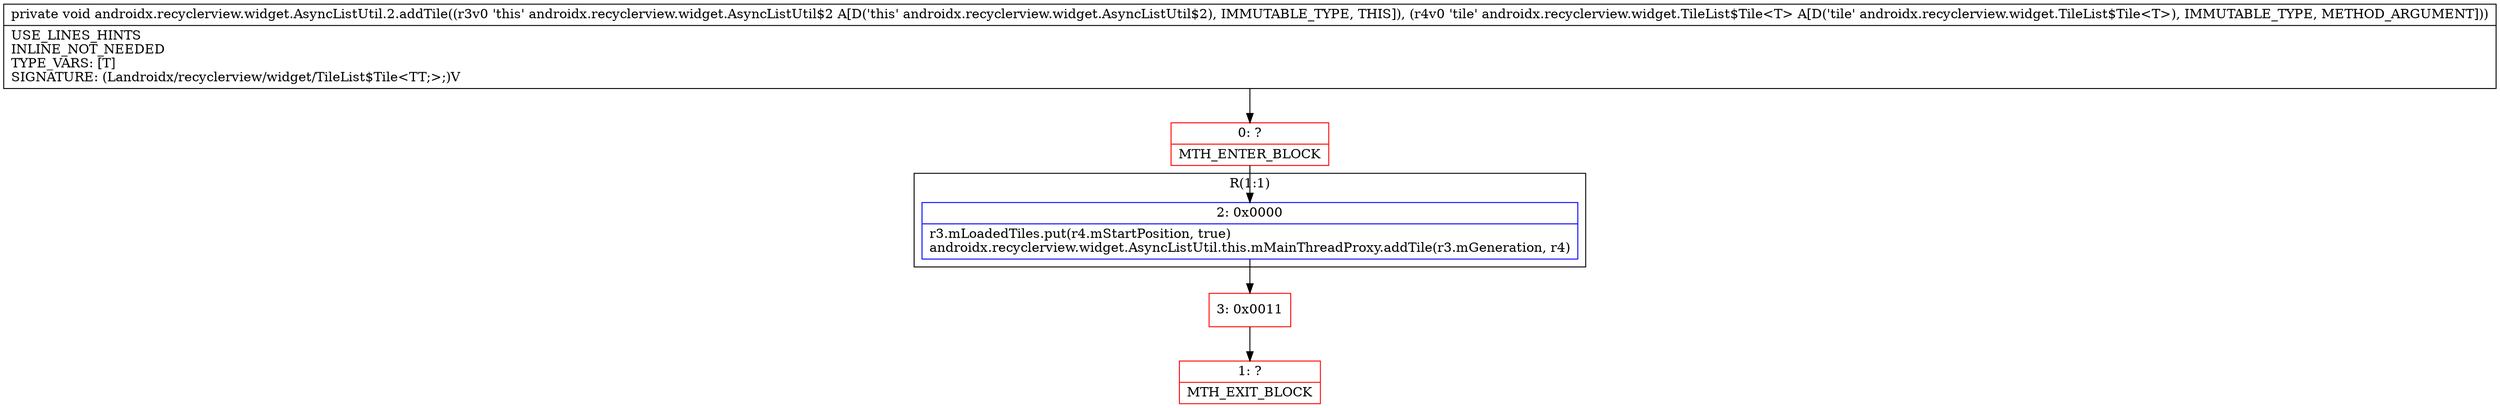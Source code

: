 digraph "CFG forandroidx.recyclerview.widget.AsyncListUtil.2.addTile(Landroidx\/recyclerview\/widget\/TileList$Tile;)V" {
subgraph cluster_Region_1187891057 {
label = "R(1:1)";
node [shape=record,color=blue];
Node_2 [shape=record,label="{2\:\ 0x0000|r3.mLoadedTiles.put(r4.mStartPosition, true)\landroidx.recyclerview.widget.AsyncListUtil.this.mMainThreadProxy.addTile(r3.mGeneration, r4)\l}"];
}
Node_0 [shape=record,color=red,label="{0\:\ ?|MTH_ENTER_BLOCK\l}"];
Node_3 [shape=record,color=red,label="{3\:\ 0x0011}"];
Node_1 [shape=record,color=red,label="{1\:\ ?|MTH_EXIT_BLOCK\l}"];
MethodNode[shape=record,label="{private void androidx.recyclerview.widget.AsyncListUtil.2.addTile((r3v0 'this' androidx.recyclerview.widget.AsyncListUtil$2 A[D('this' androidx.recyclerview.widget.AsyncListUtil$2), IMMUTABLE_TYPE, THIS]), (r4v0 'tile' androidx.recyclerview.widget.TileList$Tile\<T\> A[D('tile' androidx.recyclerview.widget.TileList$Tile\<T\>), IMMUTABLE_TYPE, METHOD_ARGUMENT]))  | USE_LINES_HINTS\lINLINE_NOT_NEEDED\lTYPE_VARS: [T]\lSIGNATURE: (Landroidx\/recyclerview\/widget\/TileList$Tile\<TT;\>;)V\l}"];
MethodNode -> Node_0;Node_2 -> Node_3;
Node_0 -> Node_2;
Node_3 -> Node_1;
}

